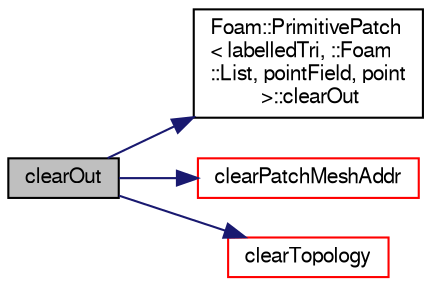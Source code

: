 digraph "clearOut"
{
  bgcolor="transparent";
  edge [fontname="FreeSans",fontsize="10",labelfontname="FreeSans",labelfontsize="10"];
  node [fontname="FreeSans",fontsize="10",shape=record];
  rankdir="LR";
  Node231 [label="clearOut",height=0.2,width=0.4,color="black", fillcolor="grey75", style="filled", fontcolor="black"];
  Node231 -> Node232 [color="midnightblue",fontsize="10",style="solid",fontname="FreeSans"];
  Node232 [label="Foam::PrimitivePatch\l\< labelledTri, ::Foam\l::List, pointField, point\l \>::clearOut",height=0.2,width=0.4,color="black",URL="$a27538.html#af320697688df08f1438d37a86bcaf25d"];
  Node231 -> Node233 [color="midnightblue",fontsize="10",style="solid",fontname="FreeSans"];
  Node233 [label="clearPatchMeshAddr",height=0.2,width=0.4,color="red",URL="$a30598.html#adce7b0b57a3bbab0d02ee8592687eff1"];
  Node231 -> Node235 [color="midnightblue",fontsize="10",style="solid",fontname="FreeSans"];
  Node235 [label="clearTopology",height=0.2,width=0.4,color="red",URL="$a30598.html#a7bf396cb5f889f9d774acbbbfcdd83e0"];
}
